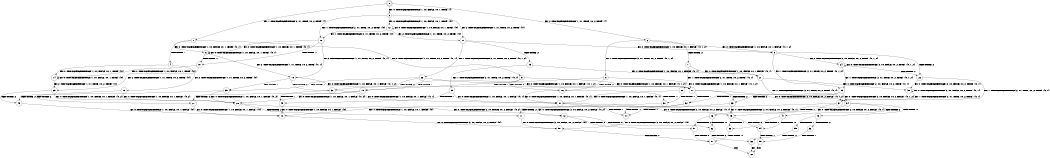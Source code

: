digraph BCG {
size = "7, 10.5";
center = TRUE;
node [shape = circle];
0 [peripheries = 2];
0 -> 1 [label = "EX !1 !ATOMIC_EXCH_BRANCH (2, +1, TRUE, +0, 2, TRUE) !{}"];
0 -> 2 [label = "EX !2 !ATOMIC_EXCH_BRANCH (1, +1, TRUE, +0, 2, TRUE) !{}"];
0 -> 3 [label = "EX !0 !ATOMIC_EXCH_BRANCH (1, +0, FALSE, +0, 1, TRUE) !{}"];
1 -> 4 [label = "TERMINATE !1"];
1 -> 5 [label = "EX !2 !ATOMIC_EXCH_BRANCH (1, +1, TRUE, +0, 2, TRUE) !{0, 1}"];
1 -> 6 [label = "EX !0 !ATOMIC_EXCH_BRANCH (1, +0, FALSE, +0, 1, TRUE) !{0, 1}"];
2 -> 7 [label = "TERMINATE !2"];
2 -> 8 [label = "EX !1 !ATOMIC_EXCH_BRANCH (2, +1, TRUE, +0, 2, TRUE) !{0, 1, 2}"];
2 -> 9 [label = "EX !0 !ATOMIC_EXCH_BRANCH (1, +0, FALSE, +0, 1, FALSE) !{0, 1, 2}"];
3 -> 10 [label = "EX !1 !ATOMIC_EXCH_BRANCH (2, +1, TRUE, +0, 2, TRUE) !{0}"];
3 -> 11 [label = "EX !2 !ATOMIC_EXCH_BRANCH (1, +1, TRUE, +0, 2, TRUE) !{0}"];
3 -> 12 [label = "EX !0 !ATOMIC_EXCH_BRANCH (1, +0, FALSE, +0, 1, TRUE) !{0}"];
4 -> 13 [label = "EX !2 !ATOMIC_EXCH_BRANCH (1, +1, TRUE, +0, 2, TRUE) !{0}"];
4 -> 14 [label = "EX !0 !ATOMIC_EXCH_BRANCH (1, +0, FALSE, +0, 1, TRUE) !{0}"];
5 -> 15 [label = "TERMINATE !1"];
5 -> 16 [label = "TERMINATE !2"];
5 -> 17 [label = "EX !0 !ATOMIC_EXCH_BRANCH (1, +0, FALSE, +0, 1, FALSE) !{0, 1, 2}"];
6 -> 18 [label = "TERMINATE !1"];
6 -> 19 [label = "EX !2 !ATOMIC_EXCH_BRANCH (1, +1, TRUE, +0, 2, TRUE) !{0, 1}"];
6 -> 6 [label = "EX !0 !ATOMIC_EXCH_BRANCH (1, +0, FALSE, +0, 1, TRUE) !{0, 1}"];
7 -> 20 [label = "EX !1 !ATOMIC_EXCH_BRANCH (2, +1, TRUE, +0, 2, TRUE) !{0, 1}"];
7 -> 21 [label = "EX !0 !ATOMIC_EXCH_BRANCH (1, +0, FALSE, +0, 1, FALSE) !{0, 1}"];
8 -> 15 [label = "TERMINATE !1"];
8 -> 16 [label = "TERMINATE !2"];
8 -> 17 [label = "EX !0 !ATOMIC_EXCH_BRANCH (1, +0, FALSE, +0, 1, FALSE) !{0, 1, 2}"];
9 -> 22 [label = "TERMINATE !2"];
9 -> 23 [label = "EX !1 !ATOMIC_EXCH_BRANCH (2, +1, TRUE, +0, 2, TRUE) !{0, 1, 2}"];
9 -> 24 [label = "EX !0 !ATOMIC_EXCH_BRANCH (2, +0, FALSE, +0, 2, TRUE) !{0, 1, 2}"];
10 -> 18 [label = "TERMINATE !1"];
10 -> 19 [label = "EX !2 !ATOMIC_EXCH_BRANCH (1, +1, TRUE, +0, 2, TRUE) !{0, 1}"];
10 -> 6 [label = "EX !0 !ATOMIC_EXCH_BRANCH (1, +0, FALSE, +0, 1, TRUE) !{0, 1}"];
11 -> 25 [label = "TERMINATE !2"];
11 -> 26 [label = "EX !1 !ATOMIC_EXCH_BRANCH (2, +1, TRUE, +0, 2, TRUE) !{0, 1, 2}"];
11 -> 9 [label = "EX !0 !ATOMIC_EXCH_BRANCH (1, +0, FALSE, +0, 1, FALSE) !{0, 1, 2}"];
12 -> 10 [label = "EX !1 !ATOMIC_EXCH_BRANCH (2, +1, TRUE, +0, 2, TRUE) !{0}"];
12 -> 11 [label = "EX !2 !ATOMIC_EXCH_BRANCH (1, +1, TRUE, +0, 2, TRUE) !{0}"];
12 -> 12 [label = "EX !0 !ATOMIC_EXCH_BRANCH (1, +0, FALSE, +0, 1, TRUE) !{0}"];
13 -> 27 [label = "TERMINATE !2"];
13 -> 28 [label = "EX !0 !ATOMIC_EXCH_BRANCH (1, +0, FALSE, +0, 1, FALSE) !{0, 2}"];
14 -> 29 [label = "EX !2 !ATOMIC_EXCH_BRANCH (1, +1, TRUE, +0, 2, TRUE) !{0}"];
14 -> 14 [label = "EX !0 !ATOMIC_EXCH_BRANCH (1, +0, FALSE, +0, 1, TRUE) !{0}"];
15 -> 27 [label = "TERMINATE !2"];
15 -> 28 [label = "EX !0 !ATOMIC_EXCH_BRANCH (1, +0, FALSE, +0, 1, FALSE) !{0, 2}"];
16 -> 30 [label = "TERMINATE !1"];
16 -> 31 [label = "EX !0 !ATOMIC_EXCH_BRANCH (1, +0, FALSE, +0, 1, FALSE) !{0, 1}"];
17 -> 32 [label = "TERMINATE !1"];
17 -> 33 [label = "TERMINATE !2"];
17 -> 34 [label = "EX !0 !ATOMIC_EXCH_BRANCH (2, +0, FALSE, +0, 2, FALSE) !{0, 1, 2}"];
18 -> 29 [label = "EX !2 !ATOMIC_EXCH_BRANCH (1, +1, TRUE, +0, 2, TRUE) !{0}"];
18 -> 14 [label = "EX !0 !ATOMIC_EXCH_BRANCH (1, +0, FALSE, +0, 1, TRUE) !{0}"];
19 -> 35 [label = "TERMINATE !1"];
19 -> 36 [label = "TERMINATE !2"];
19 -> 17 [label = "EX !0 !ATOMIC_EXCH_BRANCH (1, +0, FALSE, +0, 1, FALSE) !{0, 1, 2}"];
20 -> 30 [label = "TERMINATE !1"];
20 -> 31 [label = "EX !0 !ATOMIC_EXCH_BRANCH (1, +0, FALSE, +0, 1, FALSE) !{0, 1}"];
21 -> 37 [label = "EX !1 !ATOMIC_EXCH_BRANCH (2, +1, TRUE, +0, 2, TRUE) !{0, 1}"];
21 -> 38 [label = "EX !0 !ATOMIC_EXCH_BRANCH (2, +0, FALSE, +0, 2, TRUE) !{0, 1}"];
22 -> 37 [label = "EX !1 !ATOMIC_EXCH_BRANCH (2, +1, TRUE, +0, 2, TRUE) !{0, 1}"];
22 -> 38 [label = "EX !0 !ATOMIC_EXCH_BRANCH (2, +0, FALSE, +0, 2, TRUE) !{0, 1}"];
23 -> 32 [label = "TERMINATE !1"];
23 -> 33 [label = "TERMINATE !2"];
23 -> 34 [label = "EX !0 !ATOMIC_EXCH_BRANCH (2, +0, FALSE, +0, 2, FALSE) !{0, 1, 2}"];
24 -> 22 [label = "TERMINATE !2"];
24 -> 23 [label = "EX !1 !ATOMIC_EXCH_BRANCH (2, +1, TRUE, +0, 2, TRUE) !{0, 1, 2}"];
24 -> 24 [label = "EX !0 !ATOMIC_EXCH_BRANCH (2, +0, FALSE, +0, 2, TRUE) !{0, 1, 2}"];
25 -> 39 [label = "EX !1 !ATOMIC_EXCH_BRANCH (2, +1, TRUE, +0, 2, TRUE) !{0, 1}"];
25 -> 21 [label = "EX !0 !ATOMIC_EXCH_BRANCH (1, +0, FALSE, +0, 1, FALSE) !{0, 1}"];
26 -> 35 [label = "TERMINATE !1"];
26 -> 36 [label = "TERMINATE !2"];
26 -> 17 [label = "EX !0 !ATOMIC_EXCH_BRANCH (1, +0, FALSE, +0, 1, FALSE) !{0, 1, 2}"];
27 -> 40 [label = "EX !0 !ATOMIC_EXCH_BRANCH (1, +0, FALSE, +0, 1, FALSE) !{0}"];
28 -> 41 [label = "TERMINATE !2"];
28 -> 42 [label = "EX !0 !ATOMIC_EXCH_BRANCH (2, +0, FALSE, +0, 2, FALSE) !{0, 2}"];
29 -> 43 [label = "TERMINATE !2"];
29 -> 28 [label = "EX !0 !ATOMIC_EXCH_BRANCH (1, +0, FALSE, +0, 1, FALSE) !{0, 2}"];
30 -> 40 [label = "EX !0 !ATOMIC_EXCH_BRANCH (1, +0, FALSE, +0, 1, FALSE) !{0}"];
31 -> 44 [label = "TERMINATE !1"];
31 -> 45 [label = "EX !0 !ATOMIC_EXCH_BRANCH (2, +0, FALSE, +0, 2, FALSE) !{0, 1}"];
32 -> 41 [label = "TERMINATE !2"];
32 -> 42 [label = "EX !0 !ATOMIC_EXCH_BRANCH (2, +0, FALSE, +0, 2, FALSE) !{0, 2}"];
33 -> 44 [label = "TERMINATE !1"];
33 -> 45 [label = "EX !0 !ATOMIC_EXCH_BRANCH (2, +0, FALSE, +0, 2, FALSE) !{0, 1}"];
34 -> 46 [label = "TERMINATE !1"];
34 -> 47 [label = "TERMINATE !2"];
34 -> 48 [label = "TERMINATE !0"];
35 -> 43 [label = "TERMINATE !2"];
35 -> 28 [label = "EX !0 !ATOMIC_EXCH_BRANCH (1, +0, FALSE, +0, 1, FALSE) !{0, 2}"];
36 -> 49 [label = "TERMINATE !1"];
36 -> 31 [label = "EX !0 !ATOMIC_EXCH_BRANCH (1, +0, FALSE, +0, 1, FALSE) !{0, 1}"];
37 -> 44 [label = "TERMINATE !1"];
37 -> 45 [label = "EX !0 !ATOMIC_EXCH_BRANCH (2, +0, FALSE, +0, 2, FALSE) !{0, 1}"];
38 -> 37 [label = "EX !1 !ATOMIC_EXCH_BRANCH (2, +1, TRUE, +0, 2, TRUE) !{0, 1}"];
38 -> 38 [label = "EX !0 !ATOMIC_EXCH_BRANCH (2, +0, FALSE, +0, 2, TRUE) !{0, 1}"];
39 -> 49 [label = "TERMINATE !1"];
39 -> 31 [label = "EX !0 !ATOMIC_EXCH_BRANCH (1, +0, FALSE, +0, 1, FALSE) !{0, 1}"];
40 -> 50 [label = "EX !0 !ATOMIC_EXCH_BRANCH (2, +0, FALSE, +0, 2, FALSE) !{0}"];
41 -> 50 [label = "EX !0 !ATOMIC_EXCH_BRANCH (2, +0, FALSE, +0, 2, FALSE) !{0}"];
42 -> 51 [label = "TERMINATE !2"];
42 -> 52 [label = "TERMINATE !0"];
43 -> 40 [label = "EX !0 !ATOMIC_EXCH_BRANCH (1, +0, FALSE, +0, 1, FALSE) !{0}"];
44 -> 50 [label = "EX !0 !ATOMIC_EXCH_BRANCH (2, +0, FALSE, +0, 2, FALSE) !{0}"];
45 -> 53 [label = "TERMINATE !1"];
45 -> 54 [label = "TERMINATE !0"];
46 -> 51 [label = "TERMINATE !2"];
46 -> 52 [label = "TERMINATE !0"];
47 -> 53 [label = "TERMINATE !1"];
47 -> 54 [label = "TERMINATE !0"];
48 -> 55 [label = "TERMINATE !1"];
48 -> 56 [label = "TERMINATE !2"];
49 -> 40 [label = "EX !0 !ATOMIC_EXCH_BRANCH (1, +0, FALSE, +0, 1, FALSE) !{0}"];
50 -> 57 [label = "TERMINATE !0"];
51 -> 57 [label = "TERMINATE !0"];
52 -> 58 [label = "TERMINATE !2"];
53 -> 57 [label = "TERMINATE !0"];
54 -> 59 [label = "TERMINATE !1"];
55 -> 58 [label = "TERMINATE !2"];
56 -> 59 [label = "TERMINATE !1"];
57 -> 60 [label = "exit"];
58 -> 60 [label = "exit"];
59 -> 60 [label = "exit"];
}
